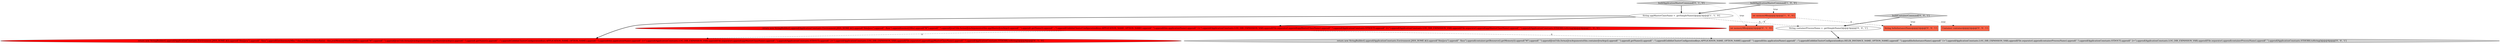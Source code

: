 digraph {
4 [style = filled, label = "buildApplicationMasterCommand['0', '1', '0']", fillcolor = lightgray, shape = diamond image = "AAA0AAABBB2BBB"];
11 [style = filled, label = "String helixInstanceName@@@2@@@['0', '0', '1']", fillcolor = tomato, shape = box image = "AAA0AAABBB3BBB"];
6 [style = filled, label = "return new StringBuilder().append(ApplicationConstants.Environment.JAVA_HOME.$()).append(\"/bin/java\").append(\" -Xmx\").append((int)(memoryMbs * this.jvmMemoryXmxRatio) - this.jvmMemoryOverheadMbs).append(\"M\").append(\" \").append(JvmUtils.formatJvmArguments(this.appMasterJvmArgs)).append(\" \").append(.getName()).append(\" --\").append(GobblinClusterConfigurationKeys.APPLICATION_NAME_OPTION_NAME).append(\" \").append(this.applicationName).append(\" 1>\").append(ApplicationConstants.LOG_DIR_EXPANSION_VAR).append(File.separator).append(appMasterClassName).append(\".\").append(ApplicationConstants.STDOUT).append(\" 2>\").append(ApplicationConstants.LOG_DIR_EXPANSION_VAR).append(File.separator).append(appMasterClassName).append(\".\").append(ApplicationConstants.STDERR).toString()@@@4@@@['0', '1', '0']", fillcolor = red, shape = ellipse image = "AAA1AAABBB2BBB"];
0 [style = filled, label = "buildApplicationMasterCommand['1', '0', '0']", fillcolor = lightgray, shape = diamond image = "AAA0AAABBB1BBB"];
5 [style = filled, label = "int memoryMbs@@@2@@@['0', '1', '0']", fillcolor = tomato, shape = box image = "AAA1AAABBB2BBB"];
3 [style = filled, label = "String appMasterClassName = .getSimpleName()@@@3@@@['1', '1', '0']", fillcolor = white, shape = ellipse image = "AAA0AAABBB1BBB"];
7 [style = filled, label = "String containerProcessName = .getSimpleName()@@@3@@@['0', '0', '1']", fillcolor = white, shape = ellipse image = "AAA0AAABBB3BBB"];
1 [style = filled, label = "int memoryMbs@@@2@@@['1', '0', '0']", fillcolor = tomato, shape = box image = "AAA1AAABBB1BBB"];
10 [style = filled, label = "Container container@@@2@@@['0', '0', '1']", fillcolor = tomato, shape = box image = "AAA0AAABBB3BBB"];
2 [style = filled, label = "return new StringBuilder().append(ApplicationConstants.Environment.JAVA_HOME.$()).append(\"/bin/java\").append(\" -Xmx\").append(memoryMbs).append(\"M\").append(\" \").append(JvmUtils.formatJvmArguments(this.appMasterJvmArgs)).append(\" \").append(.getName()).append(\" --\").append(GobblinClusterConfigurationKeys.APPLICATION_NAME_OPTION_NAME).append(\" \").append(this.applicationName).append(\" 1>\").append(ApplicationConstants.LOG_DIR_EXPANSION_VAR).append(File.separator).append(appMasterClassName).append(\".\").append(ApplicationConstants.STDOUT).append(\" 2>\").append(ApplicationConstants.LOG_DIR_EXPANSION_VAR).append(File.separator).append(appMasterClassName).append(\".\").append(ApplicationConstants.STDERR).toString()@@@4@@@['1', '0', '0']", fillcolor = red, shape = ellipse image = "AAA1AAABBB1BBB"];
9 [style = filled, label = "buildContainerCommand['0', '0', '1']", fillcolor = lightgray, shape = diamond image = "AAA0AAABBB3BBB"];
8 [style = filled, label = "return new StringBuilder().append(ApplicationConstants.Environment.JAVA_HOME.$()).append(\"/bin/java\").append(\" -Xmx\").append(container.getResource().getMemory()).append(\"M\").append(\" \").append(JvmUtils.formatJvmArguments(this.containerJvmArgs)).append(\" \").append(.getName()).append(\" --\").append(GobblinClusterConfigurationKeys.APPLICATION_NAME_OPTION_NAME).append(\" \").append(this.applicationName).append(\" --\").append(GobblinClusterConfigurationKeys.HELIX_INSTANCE_NAME_OPTION_NAME).append(\" \").append(helixInstanceName).append(\" 1>\").append(ApplicationConstants.LOG_DIR_EXPANSION_VAR).append(File.separator).append(containerProcessName).append(\".\").append(ApplicationConstants.STDOUT).append(\" 2>\").append(ApplicationConstants.LOG_DIR_EXPANSION_VAR).append(File.separator).append(containerProcessName).append(\".\").append(ApplicationConstants.STDERR).toString()@@@4@@@['0', '0', '1']", fillcolor = lightgray, shape = ellipse image = "AAA0AAABBB3BBB"];
0->3 [style = bold, label=""];
4->5 [style = dotted, label="true"];
4->3 [style = bold, label=""];
3->6 [style = bold, label=""];
1->5 [style = dashed, label="0"];
3->2 [style = bold, label=""];
9->7 [style = bold, label=""];
7->8 [style = bold, label=""];
9->10 [style = dotted, label="true"];
3->7 [style = dashed, label="0"];
1->11 [style = dashed, label="0"];
2->8 [style = dashed, label="0"];
9->11 [style = dotted, label="true"];
0->1 [style = dotted, label="true"];
2->6 [style = dashed, label="0"];
}
